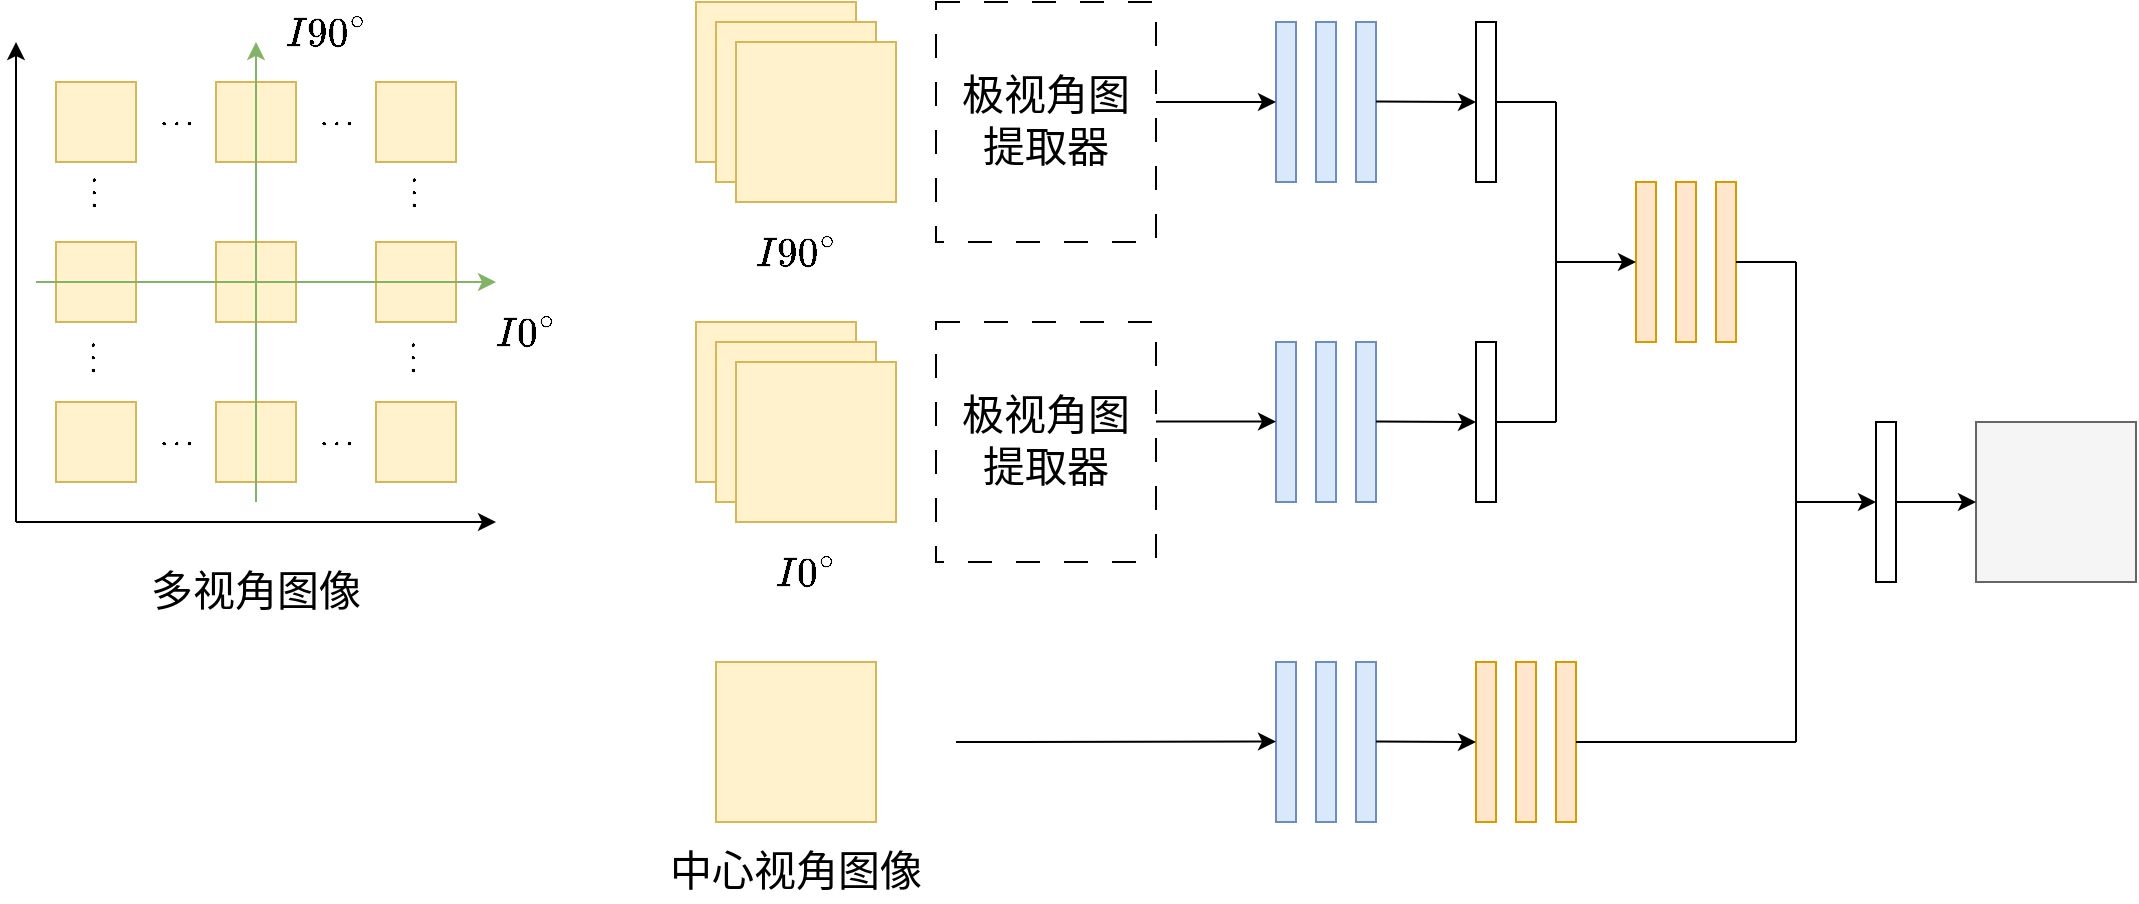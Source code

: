 <mxfile version="24.0.4" type="device">
  <diagram name="第 1 页" id="1V8jbKTIW-Sti8URjKSL">
    <mxGraphModel dx="1434" dy="907" grid="1" gridSize="10" guides="1" tooltips="1" connect="1" arrows="1" fold="1" page="1" pageScale="1" pageWidth="827" pageHeight="1169" math="1" shadow="0">
      <root>
        <mxCell id="0" />
        <mxCell id="1" parent="0" />
        <mxCell id="AGo7iytO6QtDiJ8JNtk2-1" value="" style="whiteSpace=wrap;html=1;aspect=fixed;fillColor=#fff2cc;strokeColor=#d6b656;" parent="1" vertex="1">
          <mxGeometry x="160" y="70" width="40" height="40" as="geometry" />
        </mxCell>
        <mxCell id="AGo7iytO6QtDiJ8JNtk2-2" value="" style="whiteSpace=wrap;html=1;aspect=fixed;fillColor=#fff2cc;strokeColor=#d6b656;" parent="1" vertex="1">
          <mxGeometry x="240" y="70" width="40" height="40" as="geometry" />
        </mxCell>
        <mxCell id="AGo7iytO6QtDiJ8JNtk2-3" value="" style="whiteSpace=wrap;html=1;aspect=fixed;fillColor=#fff2cc;strokeColor=#d6b656;" parent="1" vertex="1">
          <mxGeometry x="320" y="70" width="40" height="40" as="geometry" />
        </mxCell>
        <mxCell id="AGo7iytO6QtDiJ8JNtk2-4" value="" style="whiteSpace=wrap;html=1;aspect=fixed;fillColor=#fff2cc;strokeColor=#d6b656;" parent="1" vertex="1">
          <mxGeometry x="160" y="150" width="40" height="40" as="geometry" />
        </mxCell>
        <mxCell id="AGo7iytO6QtDiJ8JNtk2-5" value="" style="whiteSpace=wrap;html=1;aspect=fixed;fillColor=#fff2cc;strokeColor=#d6b656;" parent="1" vertex="1">
          <mxGeometry x="240" y="150" width="40" height="40" as="geometry" />
        </mxCell>
        <mxCell id="AGo7iytO6QtDiJ8JNtk2-6" value="" style="whiteSpace=wrap;html=1;aspect=fixed;fillColor=#fff2cc;strokeColor=#d6b656;" parent="1" vertex="1">
          <mxGeometry x="320" y="150" width="40" height="40" as="geometry" />
        </mxCell>
        <mxCell id="AGo7iytO6QtDiJ8JNtk2-7" value="" style="whiteSpace=wrap;html=1;aspect=fixed;fillColor=#fff2cc;strokeColor=#d6b656;" parent="1" vertex="1">
          <mxGeometry x="160" y="230" width="40" height="40" as="geometry" />
        </mxCell>
        <mxCell id="AGo7iytO6QtDiJ8JNtk2-8" value="" style="whiteSpace=wrap;html=1;aspect=fixed;fillColor=#fff2cc;strokeColor=#d6b656;" parent="1" vertex="1">
          <mxGeometry x="240" y="230" width="40" height="40" as="geometry" />
        </mxCell>
        <mxCell id="AGo7iytO6QtDiJ8JNtk2-9" value="" style="whiteSpace=wrap;html=1;aspect=fixed;fillColor=#fff2cc;strokeColor=#d6b656;" parent="1" vertex="1">
          <mxGeometry x="320" y="230" width="40" height="40" as="geometry" />
        </mxCell>
        <mxCell id="AGo7iytO6QtDiJ8JNtk2-10" value="" style="endArrow=classic;html=1;rounded=0;" parent="1" edge="1">
          <mxGeometry width="50" height="50" relative="1" as="geometry">
            <mxPoint x="140" y="290" as="sourcePoint" />
            <mxPoint x="140" y="50" as="targetPoint" />
          </mxGeometry>
        </mxCell>
        <mxCell id="AGo7iytO6QtDiJ8JNtk2-11" value="" style="endArrow=classic;html=1;rounded=0;" parent="1" edge="1">
          <mxGeometry width="50" height="50" relative="1" as="geometry">
            <mxPoint x="140" y="290" as="sourcePoint" />
            <mxPoint x="380" y="290" as="targetPoint" />
          </mxGeometry>
        </mxCell>
        <mxCell id="AGo7iytO6QtDiJ8JNtk2-12" value="" style="endArrow=classic;html=1;rounded=0;fillColor=#d5e8d4;strokeColor=#82b366;" parent="1" edge="1">
          <mxGeometry width="50" height="50" relative="1" as="geometry">
            <mxPoint x="150" y="170" as="sourcePoint" />
            <mxPoint x="380" y="170" as="targetPoint" />
          </mxGeometry>
        </mxCell>
        <mxCell id="AGo7iytO6QtDiJ8JNtk2-13" value="" style="endArrow=classic;html=1;rounded=0;fillColor=#d5e8d4;strokeColor=#82b366;" parent="1" edge="1">
          <mxGeometry width="50" height="50" relative="1" as="geometry">
            <mxPoint x="260" y="280" as="sourcePoint" />
            <mxPoint x="260" y="50" as="targetPoint" />
          </mxGeometry>
        </mxCell>
        <mxCell id="AGo7iytO6QtDiJ8JNtk2-14" value="" style="whiteSpace=wrap;html=1;aspect=fixed;fillColor=#fff2cc;strokeColor=#d6b656;" parent="1" vertex="1">
          <mxGeometry x="490" y="360" width="80" height="80" as="geometry" />
        </mxCell>
        <mxCell id="AGo7iytO6QtDiJ8JNtk2-15" value="中心视角图像" style="text;html=1;align=center;verticalAlign=middle;whiteSpace=wrap;rounded=0;fontFamily=宋体;fontSize=21;" parent="1" vertex="1">
          <mxGeometry x="440" y="450" width="180" height="30" as="geometry" />
        </mxCell>
        <mxCell id="AGo7iytO6QtDiJ8JNtk2-16" value="多视角图像" style="text;html=1;align=center;verticalAlign=middle;whiteSpace=wrap;rounded=0;fontFamily=宋体;fontSize=21;" parent="1" vertex="1">
          <mxGeometry x="200" y="310" width="120" height="30" as="geometry" />
        </mxCell>
        <mxCell id="AGo7iytO6QtDiJ8JNtk2-17" value="$$I0^{\circ}$$" style="text;html=1;align=center;verticalAlign=middle;whiteSpace=wrap;rounded=0;fontFamily=Times New Roman;fontSize=20;" parent="1" vertex="1">
          <mxGeometry x="370" y="180" width="50" height="30" as="geometry" />
        </mxCell>
        <mxCell id="AGo7iytO6QtDiJ8JNtk2-18" value="$$I90^{\circ}$$" style="text;html=1;align=center;verticalAlign=middle;whiteSpace=wrap;rounded=0;fontFamily=Times New Roman;fontSize=20;" parent="1" vertex="1">
          <mxGeometry x="270" y="30" width="50" height="30" as="geometry" />
        </mxCell>
        <mxCell id="AGo7iytO6QtDiJ8JNtk2-19" value="$$\cdots$$" style="text;html=1;align=center;verticalAlign=middle;whiteSpace=wrap;rounded=0;" parent="1" vertex="1">
          <mxGeometry x="200" y="75" width="40" height="30" as="geometry" />
        </mxCell>
        <mxCell id="AGo7iytO6QtDiJ8JNtk2-20" value="$$\cdots$$" style="text;html=1;align=center;verticalAlign=middle;whiteSpace=wrap;rounded=0;" parent="1" vertex="1">
          <mxGeometry x="280" y="75" width="40" height="30" as="geometry" />
        </mxCell>
        <mxCell id="AGo7iytO6QtDiJ8JNtk2-21" value="$$\cdots$$" style="text;html=1;align=center;verticalAlign=middle;whiteSpace=wrap;rounded=0;" parent="1" vertex="1">
          <mxGeometry x="200" y="235" width="40" height="30" as="geometry" />
        </mxCell>
        <mxCell id="AGo7iytO6QtDiJ8JNtk2-22" value="$$\cdots$$" style="text;html=1;align=center;verticalAlign=middle;whiteSpace=wrap;rounded=0;" parent="1" vertex="1">
          <mxGeometry x="280" y="235" width="40" height="30" as="geometry" />
        </mxCell>
        <mxCell id="AGo7iytO6QtDiJ8JNtk2-23" value="$$\cdots$$" style="text;html=1;align=center;verticalAlign=middle;whiteSpace=wrap;rounded=0;rotation=90;" parent="1" vertex="1">
          <mxGeometry x="162.5" y="192.5" width="35" height="30" as="geometry" />
        </mxCell>
        <mxCell id="AGo7iytO6QtDiJ8JNtk2-24" value="$$\cdots$$" style="text;html=1;align=center;verticalAlign=middle;whiteSpace=wrap;rounded=0;rotation=90;" parent="1" vertex="1">
          <mxGeometry x="322.5" y="192.5" width="35" height="30" as="geometry" />
        </mxCell>
        <mxCell id="AGo7iytO6QtDiJ8JNtk2-25" value="$$\cdots$$" style="text;html=1;align=center;verticalAlign=middle;whiteSpace=wrap;rounded=0;rotation=90;" parent="1" vertex="1">
          <mxGeometry x="162.5" y="110" width="35" height="30" as="geometry" />
        </mxCell>
        <mxCell id="AGo7iytO6QtDiJ8JNtk2-26" value="$$\cdots$$" style="text;html=1;align=center;verticalAlign=middle;whiteSpace=wrap;rounded=0;rotation=90;" parent="1" vertex="1">
          <mxGeometry x="322.5" y="110" width="35" height="30" as="geometry" />
        </mxCell>
        <mxCell id="AGo7iytO6QtDiJ8JNtk2-27" value="" style="rounded=0;whiteSpace=wrap;html=1;fillColor=#dae8fc;strokeColor=#6c8ebf;" parent="1" vertex="1">
          <mxGeometry x="770" y="40" width="10" height="80" as="geometry" />
        </mxCell>
        <mxCell id="AGo7iytO6QtDiJ8JNtk2-28" value="" style="whiteSpace=wrap;html=1;aspect=fixed;fillColor=#fff2cc;strokeColor=#d6b656;" parent="1" vertex="1">
          <mxGeometry x="480" y="30" width="80" height="80" as="geometry" />
        </mxCell>
        <mxCell id="AGo7iytO6QtDiJ8JNtk2-29" value="" style="whiteSpace=wrap;html=1;aspect=fixed;fillColor=#fff2cc;strokeColor=#d6b656;" parent="1" vertex="1">
          <mxGeometry x="490" y="40" width="80" height="80" as="geometry" />
        </mxCell>
        <mxCell id="AGo7iytO6QtDiJ8JNtk2-30" value="" style="whiteSpace=wrap;html=1;aspect=fixed;fillColor=#fff2cc;strokeColor=#d6b656;" parent="1" vertex="1">
          <mxGeometry x="500" y="50" width="80" height="80" as="geometry" />
        </mxCell>
        <mxCell id="AGo7iytO6QtDiJ8JNtk2-31" value="" style="whiteSpace=wrap;html=1;aspect=fixed;fillColor=#fff2cc;strokeColor=#d6b656;" parent="1" vertex="1">
          <mxGeometry x="480" y="190" width="80" height="80" as="geometry" />
        </mxCell>
        <mxCell id="AGo7iytO6QtDiJ8JNtk2-32" value="" style="whiteSpace=wrap;html=1;aspect=fixed;fillColor=#fff2cc;strokeColor=#d6b656;" parent="1" vertex="1">
          <mxGeometry x="490" y="200" width="80" height="80" as="geometry" />
        </mxCell>
        <mxCell id="AGo7iytO6QtDiJ8JNtk2-33" value="" style="whiteSpace=wrap;html=1;aspect=fixed;fillColor=#fff2cc;strokeColor=#d6b656;" parent="1" vertex="1">
          <mxGeometry x="500" y="210" width="80" height="80" as="geometry" />
        </mxCell>
        <mxCell id="AGo7iytO6QtDiJ8JNtk2-34" value="$$I90^{\circ}$$" style="text;html=1;align=center;verticalAlign=middle;whiteSpace=wrap;rounded=0;fontFamily=Times New Roman;fontSize=20;" parent="1" vertex="1">
          <mxGeometry x="505" y="140" width="50" height="30" as="geometry" />
        </mxCell>
        <mxCell id="AGo7iytO6QtDiJ8JNtk2-35" value="$$I0^{\circ}$$" style="text;html=1;align=center;verticalAlign=middle;whiteSpace=wrap;rounded=0;fontFamily=Times New Roman;fontSize=20;" parent="1" vertex="1">
          <mxGeometry x="510" y="300" width="50" height="30" as="geometry" />
        </mxCell>
        <mxCell id="AGo7iytO6QtDiJ8JNtk2-36" value="" style="rounded=0;whiteSpace=wrap;html=1;fillColor=#dae8fc;strokeColor=#6c8ebf;" parent="1" vertex="1">
          <mxGeometry x="790" y="40" width="10" height="80" as="geometry" />
        </mxCell>
        <mxCell id="AGo7iytO6QtDiJ8JNtk2-37" value="" style="rounded=0;whiteSpace=wrap;html=1;fillColor=#dae8fc;strokeColor=#6c8ebf;" parent="1" vertex="1">
          <mxGeometry x="810" y="40" width="10" height="80" as="geometry" />
        </mxCell>
        <mxCell id="AGo7iytO6QtDiJ8JNtk2-38" value="" style="rounded=0;whiteSpace=wrap;html=1;fillColor=#dae8fc;strokeColor=#6c8ebf;" parent="1" vertex="1">
          <mxGeometry x="770" y="200" width="10" height="80" as="geometry" />
        </mxCell>
        <mxCell id="AGo7iytO6QtDiJ8JNtk2-39" value="" style="rounded=0;whiteSpace=wrap;html=1;fillColor=#dae8fc;strokeColor=#6c8ebf;" parent="1" vertex="1">
          <mxGeometry x="790" y="200" width="10" height="80" as="geometry" />
        </mxCell>
        <mxCell id="AGo7iytO6QtDiJ8JNtk2-40" value="" style="rounded=0;whiteSpace=wrap;html=1;fillColor=#dae8fc;strokeColor=#6c8ebf;" parent="1" vertex="1">
          <mxGeometry x="810" y="200" width="10" height="80" as="geometry" />
        </mxCell>
        <mxCell id="AGo7iytO6QtDiJ8JNtk2-41" value="" style="rounded=0;whiteSpace=wrap;html=1;" parent="1" vertex="1">
          <mxGeometry x="870" y="40" width="10" height="80" as="geometry" />
        </mxCell>
        <mxCell id="AGo7iytO6QtDiJ8JNtk2-42" value="" style="rounded=0;whiteSpace=wrap;html=1;" parent="1" vertex="1">
          <mxGeometry x="870" y="200" width="10" height="80" as="geometry" />
        </mxCell>
        <mxCell id="AGo7iytO6QtDiJ8JNtk2-43" value="" style="rounded=0;whiteSpace=wrap;html=1;fillColor=#dae8fc;strokeColor=#6c8ebf;" parent="1" vertex="1">
          <mxGeometry x="770" y="360" width="10" height="80" as="geometry" />
        </mxCell>
        <mxCell id="AGo7iytO6QtDiJ8JNtk2-44" value="" style="rounded=0;whiteSpace=wrap;html=1;fillColor=#dae8fc;strokeColor=#6c8ebf;" parent="1" vertex="1">
          <mxGeometry x="790" y="360" width="10" height="80" as="geometry" />
        </mxCell>
        <mxCell id="AGo7iytO6QtDiJ8JNtk2-45" value="" style="rounded=0;whiteSpace=wrap;html=1;fillColor=#dae8fc;strokeColor=#6c8ebf;" parent="1" vertex="1">
          <mxGeometry x="810" y="360" width="10" height="80" as="geometry" />
        </mxCell>
        <mxCell id="AGo7iytO6QtDiJ8JNtk2-46" value="" style="rounded=0;whiteSpace=wrap;html=1;fillColor=#ffe6cc;strokeColor=#d79b00;" parent="1" vertex="1">
          <mxGeometry x="870" y="360" width="10" height="80" as="geometry" />
        </mxCell>
        <mxCell id="AGo7iytO6QtDiJ8JNtk2-47" value="" style="rounded=0;whiteSpace=wrap;html=1;fillColor=#ffe6cc;strokeColor=#d79b00;" parent="1" vertex="1">
          <mxGeometry x="890" y="360" width="10" height="80" as="geometry" />
        </mxCell>
        <mxCell id="AGo7iytO6QtDiJ8JNtk2-48" value="" style="rounded=0;whiteSpace=wrap;html=1;fillColor=#ffe6cc;strokeColor=#d79b00;" parent="1" vertex="1">
          <mxGeometry x="910" y="360" width="10" height="80" as="geometry" />
        </mxCell>
        <mxCell id="AGo7iytO6QtDiJ8JNtk2-49" value="" style="endArrow=none;html=1;rounded=0;entryX=1;entryY=0.5;entryDx=0;entryDy=0;" parent="1" target="AGo7iytO6QtDiJ8JNtk2-48" edge="1">
          <mxGeometry width="50" height="50" relative="1" as="geometry">
            <mxPoint x="1030" y="400" as="sourcePoint" />
            <mxPoint x="1030" y="290" as="targetPoint" />
          </mxGeometry>
        </mxCell>
        <mxCell id="AGo7iytO6QtDiJ8JNtk2-50" value="" style="rounded=0;whiteSpace=wrap;html=1;fillColor=#ffe6cc;strokeColor=#d79b00;" parent="1" vertex="1">
          <mxGeometry x="950" y="120" width="10" height="80" as="geometry" />
        </mxCell>
        <mxCell id="AGo7iytO6QtDiJ8JNtk2-51" value="" style="rounded=0;whiteSpace=wrap;html=1;fillColor=#ffe6cc;strokeColor=#d79b00;" parent="1" vertex="1">
          <mxGeometry x="970" y="120" width="10" height="80" as="geometry" />
        </mxCell>
        <mxCell id="AGo7iytO6QtDiJ8JNtk2-52" value="" style="rounded=0;whiteSpace=wrap;html=1;fillColor=#ffe6cc;strokeColor=#d79b00;" parent="1" vertex="1">
          <mxGeometry x="990" y="120" width="10" height="80" as="geometry" />
        </mxCell>
        <mxCell id="AGo7iytO6QtDiJ8JNtk2-53" value="" style="endArrow=classic;html=1;rounded=0;entryX=0;entryY=0.5;entryDx=0;entryDy=0;" parent="1" target="AGo7iytO6QtDiJ8JNtk2-27" edge="1">
          <mxGeometry width="50" height="50" relative="1" as="geometry">
            <mxPoint x="710" y="80" as="sourcePoint" />
            <mxPoint x="910" y="210" as="targetPoint" />
          </mxGeometry>
        </mxCell>
        <mxCell id="AGo7iytO6QtDiJ8JNtk2-54" value="" style="endArrow=classic;html=1;rounded=0;entryX=0;entryY=0.5;entryDx=0;entryDy=0;" parent="1" edge="1">
          <mxGeometry width="50" height="50" relative="1" as="geometry">
            <mxPoint x="710" y="239.76" as="sourcePoint" />
            <mxPoint x="770" y="239.76" as="targetPoint" />
          </mxGeometry>
        </mxCell>
        <mxCell id="AGo7iytO6QtDiJ8JNtk2-55" value="" style="endArrow=classic;html=1;rounded=0;entryX=0;entryY=0.5;entryDx=0;entryDy=0;" parent="1" target="AGo7iytO6QtDiJ8JNtk2-41" edge="1">
          <mxGeometry width="50" height="50" relative="1" as="geometry">
            <mxPoint x="820" y="79.76" as="sourcePoint" />
            <mxPoint x="860" y="80" as="targetPoint" />
          </mxGeometry>
        </mxCell>
        <mxCell id="AGo7iytO6QtDiJ8JNtk2-56" value="" style="endArrow=classic;html=1;rounded=0;entryX=0;entryY=0.5;entryDx=0;entryDy=0;" parent="1" target="AGo7iytO6QtDiJ8JNtk2-42" edge="1">
          <mxGeometry width="50" height="50" relative="1" as="geometry">
            <mxPoint x="820" y="239.76" as="sourcePoint" />
            <mxPoint x="860" y="240" as="targetPoint" />
          </mxGeometry>
        </mxCell>
        <mxCell id="AGo7iytO6QtDiJ8JNtk2-57" value="" style="endArrow=classic;html=1;rounded=0;entryX=0;entryY=0.5;entryDx=0;entryDy=0;" parent="1" edge="1">
          <mxGeometry width="50" height="50" relative="1" as="geometry">
            <mxPoint x="610" y="400" as="sourcePoint" />
            <mxPoint x="770" y="399.76" as="targetPoint" />
          </mxGeometry>
        </mxCell>
        <mxCell id="AGo7iytO6QtDiJ8JNtk2-58" value="" style="endArrow=classic;html=1;rounded=0;entryX=0;entryY=0.5;entryDx=0;entryDy=0;" parent="1" edge="1">
          <mxGeometry width="50" height="50" relative="1" as="geometry">
            <mxPoint x="820" y="399.76" as="sourcePoint" />
            <mxPoint x="870" y="400" as="targetPoint" />
          </mxGeometry>
        </mxCell>
        <mxCell id="AGo7iytO6QtDiJ8JNtk2-59" value="" style="endArrow=none;html=1;rounded=0;entryX=1;entryY=0.5;entryDx=0;entryDy=0;" parent="1" target="AGo7iytO6QtDiJ8JNtk2-42" edge="1">
          <mxGeometry width="50" height="50" relative="1" as="geometry">
            <mxPoint x="910" y="240" as="sourcePoint" />
            <mxPoint x="1020" y="210" as="targetPoint" />
          </mxGeometry>
        </mxCell>
        <mxCell id="AGo7iytO6QtDiJ8JNtk2-60" value="" style="endArrow=none;html=1;rounded=0;entryX=1;entryY=0.5;entryDx=0;entryDy=0;" parent="1" edge="1">
          <mxGeometry width="50" height="50" relative="1" as="geometry">
            <mxPoint x="910" y="80" as="sourcePoint" />
            <mxPoint x="880" y="80" as="targetPoint" />
          </mxGeometry>
        </mxCell>
        <mxCell id="AGo7iytO6QtDiJ8JNtk2-61" value="" style="endArrow=none;html=1;rounded=0;" parent="1" edge="1">
          <mxGeometry width="50" height="50" relative="1" as="geometry">
            <mxPoint x="910" y="240" as="sourcePoint" />
            <mxPoint x="910" y="80" as="targetPoint" />
          </mxGeometry>
        </mxCell>
        <mxCell id="AGo7iytO6QtDiJ8JNtk2-62" value="" style="endArrow=classic;html=1;rounded=0;entryX=0;entryY=0.5;entryDx=0;entryDy=0;" parent="1" edge="1">
          <mxGeometry width="50" height="50" relative="1" as="geometry">
            <mxPoint x="910" y="160" as="sourcePoint" />
            <mxPoint x="950" y="160" as="targetPoint" />
          </mxGeometry>
        </mxCell>
        <mxCell id="AGo7iytO6QtDiJ8JNtk2-63" value="" style="rounded=0;whiteSpace=wrap;html=1;" parent="1" vertex="1">
          <mxGeometry x="1070" y="240" width="10" height="80" as="geometry" />
        </mxCell>
        <mxCell id="AGo7iytO6QtDiJ8JNtk2-64" value="" style="whiteSpace=wrap;html=1;aspect=fixed;fillColor=#f5f5f5;strokeColor=#666666;fontColor=#333333;" parent="1" vertex="1">
          <mxGeometry x="1120" y="240" width="80" height="80" as="geometry" />
        </mxCell>
        <mxCell id="AGo7iytO6QtDiJ8JNtk2-65" value="" style="endArrow=classic;html=1;rounded=0;entryX=0;entryY=0.5;entryDx=0;entryDy=0;" parent="1" edge="1">
          <mxGeometry width="50" height="50" relative="1" as="geometry">
            <mxPoint x="1080" y="280" as="sourcePoint" />
            <mxPoint x="1120" y="280" as="targetPoint" />
          </mxGeometry>
        </mxCell>
        <mxCell id="AGo7iytO6QtDiJ8JNtk2-66" value="" style="endArrow=none;html=1;rounded=0;entryX=1;entryY=0.5;entryDx=0;entryDy=0;" parent="1" target="AGo7iytO6QtDiJ8JNtk2-52" edge="1">
          <mxGeometry width="50" height="50" relative="1" as="geometry">
            <mxPoint x="1030" y="160" as="sourcePoint" />
            <mxPoint x="1110" y="320" as="targetPoint" />
          </mxGeometry>
        </mxCell>
        <mxCell id="AGo7iytO6QtDiJ8JNtk2-67" value="" style="endArrow=none;html=1;rounded=0;" parent="1" edge="1">
          <mxGeometry width="50" height="50" relative="1" as="geometry">
            <mxPoint x="1030" y="400" as="sourcePoint" />
            <mxPoint x="1030" y="160" as="targetPoint" />
          </mxGeometry>
        </mxCell>
        <mxCell id="AGo7iytO6QtDiJ8JNtk2-68" value="" style="endArrow=classic;html=1;rounded=0;entryX=0;entryY=0.5;entryDx=0;entryDy=0;" parent="1" edge="1">
          <mxGeometry width="50" height="50" relative="1" as="geometry">
            <mxPoint x="1030" y="280" as="sourcePoint" />
            <mxPoint x="1070" y="280" as="targetPoint" />
          </mxGeometry>
        </mxCell>
        <mxCell id="FdBqj7pyc3IkLJoL1Z4n-1" value="极视角图&lt;div style=&quot;font-size: 21px;&quot;&gt;提取器&lt;/div&gt;" style="rounded=0;whiteSpace=wrap;html=1;dashed=1;dashPattern=12 12;fontFamily=宋体;fontSize=21;" vertex="1" parent="1">
          <mxGeometry x="600" y="30" width="110" height="120" as="geometry" />
        </mxCell>
        <mxCell id="FdBqj7pyc3IkLJoL1Z4n-2" value="极视角图&lt;div style=&quot;font-size: 21px;&quot;&gt;提取器&lt;/div&gt;" style="rounded=0;whiteSpace=wrap;html=1;dashed=1;dashPattern=12 12;fontFamily=宋体;fontSize=21;" vertex="1" parent="1">
          <mxGeometry x="600" y="190" width="110" height="120" as="geometry" />
        </mxCell>
      </root>
    </mxGraphModel>
  </diagram>
</mxfile>
